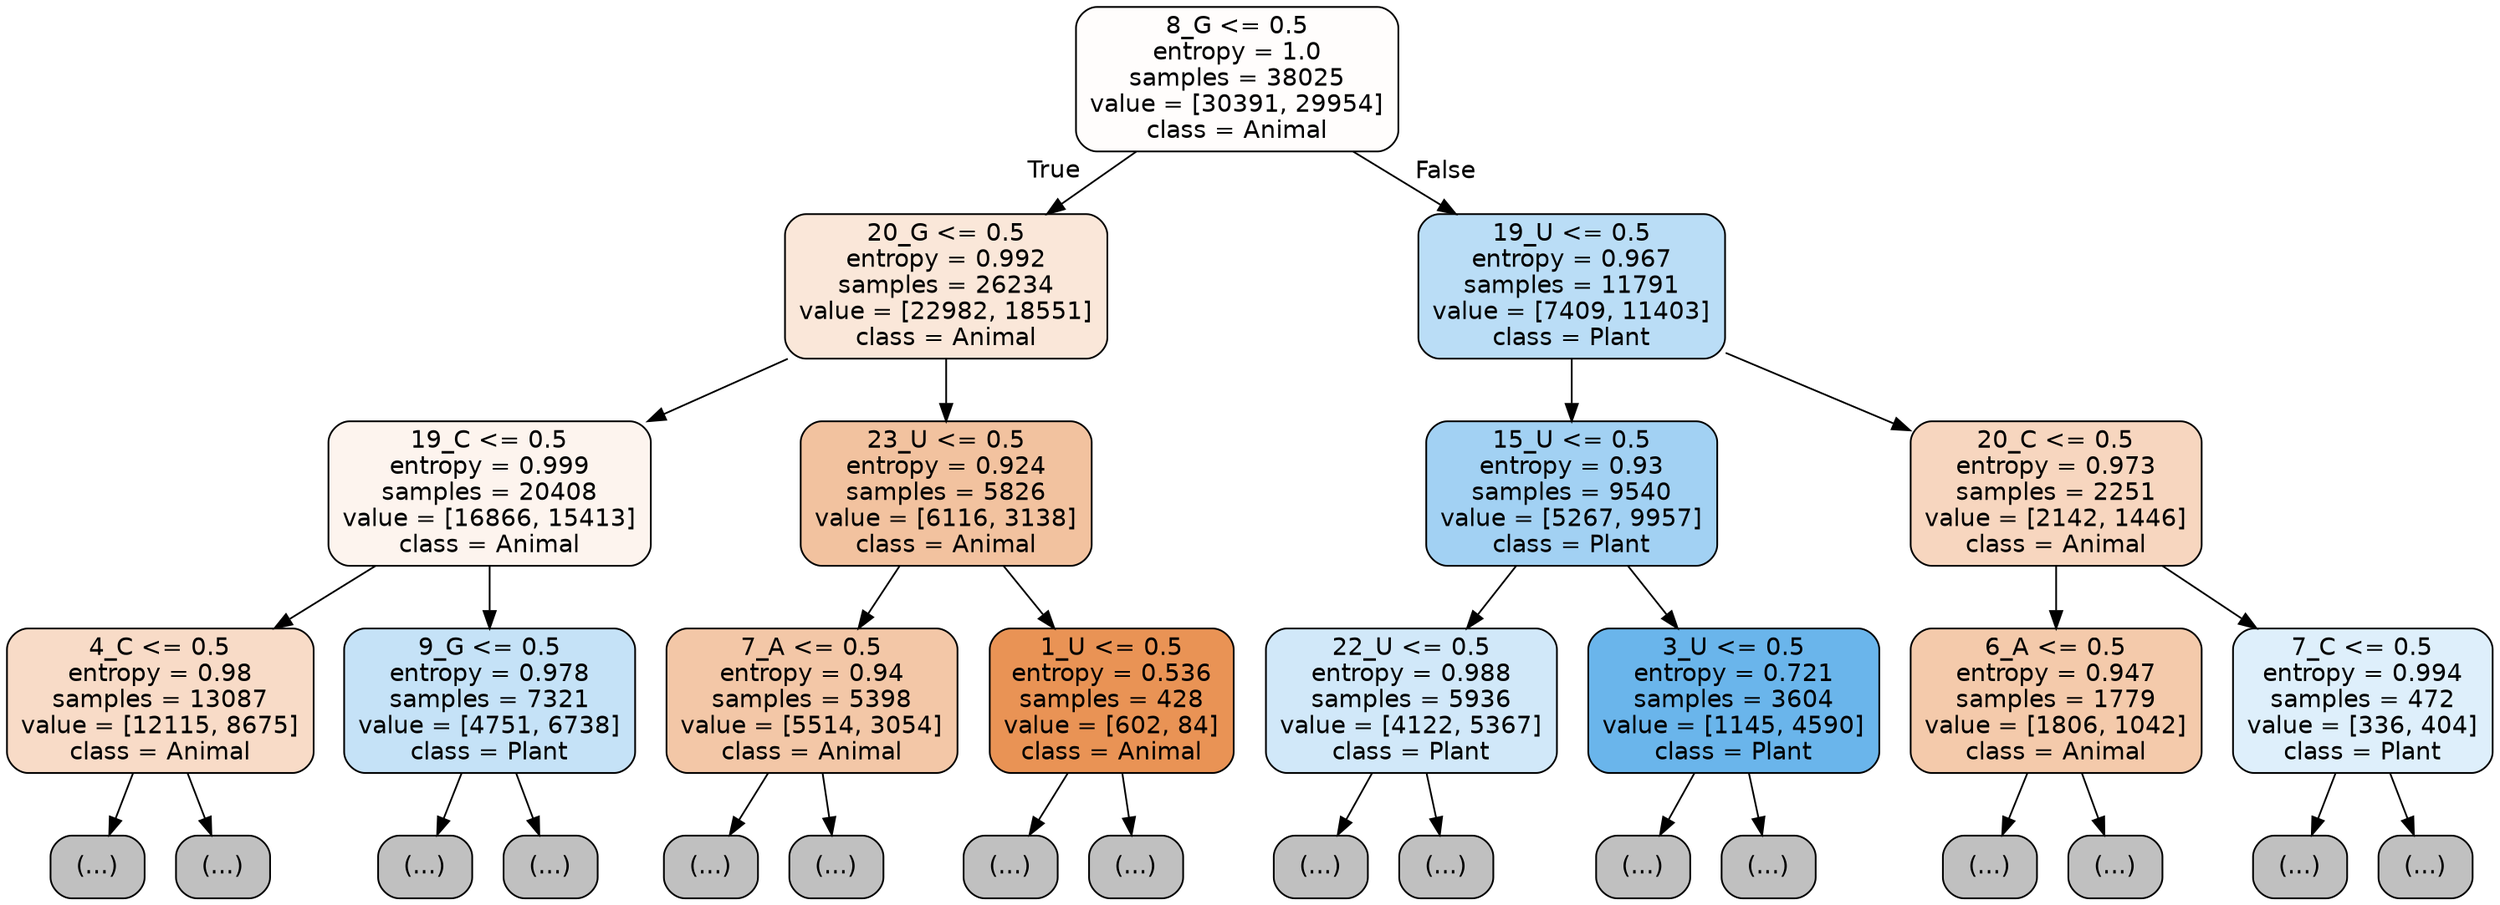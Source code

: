 digraph Tree {
node [shape=box, style="filled, rounded", color="black", fontname="helvetica"] ;
edge [fontname="helvetica"] ;
0 [label="8_G <= 0.5\nentropy = 1.0\nsamples = 38025\nvalue = [30391, 29954]\nclass = Animal", fillcolor="#fffdfc"] ;
1 [label="20_G <= 0.5\nentropy = 0.992\nsamples = 26234\nvalue = [22982, 18551]\nclass = Animal", fillcolor="#fae7d9"] ;
0 -> 1 [labeldistance=2.5, labelangle=45, headlabel="True"] ;
2 [label="19_C <= 0.5\nentropy = 0.999\nsamples = 20408\nvalue = [16866, 15413]\nclass = Animal", fillcolor="#fdf4ee"] ;
1 -> 2 ;
3 [label="4_C <= 0.5\nentropy = 0.98\nsamples = 13087\nvalue = [12115, 8675]\nclass = Animal", fillcolor="#f8dbc7"] ;
2 -> 3 ;
4 [label="(...)", fillcolor="#C0C0C0"] ;
3 -> 4 ;
5127 [label="(...)", fillcolor="#C0C0C0"] ;
3 -> 5127 ;
6522 [label="9_G <= 0.5\nentropy = 0.978\nsamples = 7321\nvalue = [4751, 6738]\nclass = Plant", fillcolor="#c5e2f7"] ;
2 -> 6522 ;
6523 [label="(...)", fillcolor="#C0C0C0"] ;
6522 -> 6523 ;
8490 [label="(...)", fillcolor="#C0C0C0"] ;
6522 -> 8490 ;
9221 [label="23_U <= 0.5\nentropy = 0.924\nsamples = 5826\nvalue = [6116, 3138]\nclass = Animal", fillcolor="#f2c29f"] ;
1 -> 9221 ;
9222 [label="7_A <= 0.5\nentropy = 0.94\nsamples = 5398\nvalue = [5514, 3054]\nclass = Animal", fillcolor="#f3c7a7"] ;
9221 -> 9222 ;
9223 [label="(...)", fillcolor="#C0C0C0"] ;
9222 -> 9223 ;
11348 [label="(...)", fillcolor="#C0C0C0"] ;
9222 -> 11348 ;
12127 [label="1_U <= 0.5\nentropy = 0.536\nsamples = 428\nvalue = [602, 84]\nclass = Animal", fillcolor="#e99355"] ;
9221 -> 12127 ;
12128 [label="(...)", fillcolor="#C0C0C0"] ;
12127 -> 12128 ;
12229 [label="(...)", fillcolor="#C0C0C0"] ;
12127 -> 12229 ;
12272 [label="19_U <= 0.5\nentropy = 0.967\nsamples = 11791\nvalue = [7409, 11403]\nclass = Plant", fillcolor="#baddf6"] ;
0 -> 12272 [labeldistance=2.5, labelangle=-45, headlabel="False"] ;
12273 [label="15_U <= 0.5\nentropy = 0.93\nsamples = 9540\nvalue = [5267, 9957]\nclass = Plant", fillcolor="#a2d1f3"] ;
12272 -> 12273 ;
12274 [label="22_U <= 0.5\nentropy = 0.988\nsamples = 5936\nvalue = [4122, 5367]\nclass = Plant", fillcolor="#d1e8f9"] ;
12273 -> 12274 ;
12275 [label="(...)", fillcolor="#C0C0C0"] ;
12274 -> 12275 ;
14472 [label="(...)", fillcolor="#C0C0C0"] ;
12274 -> 14472 ;
14737 [label="3_U <= 0.5\nentropy = 0.721\nsamples = 3604\nvalue = [1145, 4590]\nclass = Plant", fillcolor="#6ab5eb"] ;
12273 -> 14737 ;
14738 [label="(...)", fillcolor="#C0C0C0"] ;
14737 -> 14738 ;
15339 [label="(...)", fillcolor="#C0C0C0"] ;
14737 -> 15339 ;
15562 [label="20_C <= 0.5\nentropy = 0.973\nsamples = 2251\nvalue = [2142, 1446]\nclass = Animal", fillcolor="#f7d6bf"] ;
12272 -> 15562 ;
15563 [label="6_A <= 0.5\nentropy = 0.947\nsamples = 1779\nvalue = [1806, 1042]\nclass = Animal", fillcolor="#f4caab"] ;
15562 -> 15563 ;
15564 [label="(...)", fillcolor="#C0C0C0"] ;
15563 -> 15564 ;
16247 [label="(...)", fillcolor="#C0C0C0"] ;
15563 -> 16247 ;
16472 [label="7_C <= 0.5\nentropy = 0.994\nsamples = 472\nvalue = [336, 404]\nclass = Plant", fillcolor="#deeffb"] ;
15562 -> 16472 ;
16473 [label="(...)", fillcolor="#C0C0C0"] ;
16472 -> 16473 ;
16720 [label="(...)", fillcolor="#C0C0C0"] ;
16472 -> 16720 ;
}